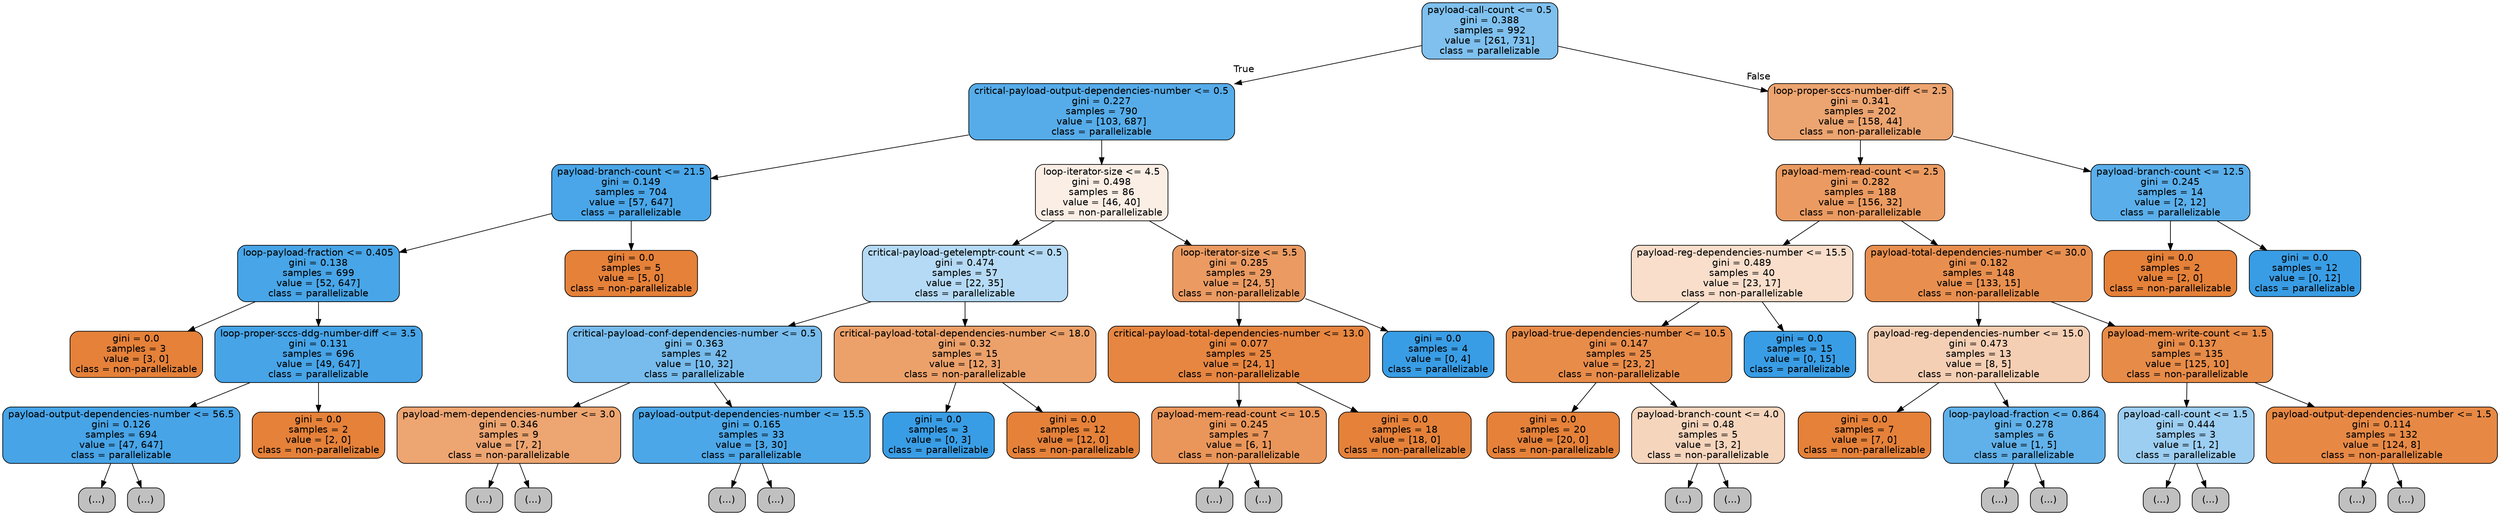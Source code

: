 digraph Tree {
node [shape=box, style="filled, rounded", color="black", fontname=helvetica] ;
edge [fontname=helvetica] ;
0 [label="payload-call-count <= 0.5\ngini = 0.388\nsamples = 992\nvalue = [261, 731]\nclass = parallelizable", fillcolor="#399de5a4"] ;
1 [label="critical-payload-output-dependencies-number <= 0.5\ngini = 0.227\nsamples = 790\nvalue = [103, 687]\nclass = parallelizable", fillcolor="#399de5d9"] ;
0 -> 1 [labeldistance=2.5, labelangle=45, headlabel="True"] ;
2 [label="payload-branch-count <= 21.5\ngini = 0.149\nsamples = 704\nvalue = [57, 647]\nclass = parallelizable", fillcolor="#399de5e9"] ;
1 -> 2 ;
3 [label="loop-payload-fraction <= 0.405\ngini = 0.138\nsamples = 699\nvalue = [52, 647]\nclass = parallelizable", fillcolor="#399de5eb"] ;
2 -> 3 ;
4 [label="gini = 0.0\nsamples = 3\nvalue = [3, 0]\nclass = non-parallelizable", fillcolor="#e58139ff"] ;
3 -> 4 ;
5 [label="loop-proper-sccs-ddg-number-diff <= 3.5\ngini = 0.131\nsamples = 696\nvalue = [49, 647]\nclass = parallelizable", fillcolor="#399de5ec"] ;
3 -> 5 ;
6 [label="payload-output-dependencies-number <= 56.5\ngini = 0.126\nsamples = 694\nvalue = [47, 647]\nclass = parallelizable", fillcolor="#399de5ec"] ;
5 -> 6 ;
7 [label="(...)", fillcolor="#C0C0C0"] ;
6 -> 7 ;
112 [label="(...)", fillcolor="#C0C0C0"] ;
6 -> 112 ;
117 [label="gini = 0.0\nsamples = 2\nvalue = [2, 0]\nclass = non-parallelizable", fillcolor="#e58139ff"] ;
5 -> 117 ;
118 [label="gini = 0.0\nsamples = 5\nvalue = [5, 0]\nclass = non-parallelizable", fillcolor="#e58139ff"] ;
2 -> 118 ;
119 [label="loop-iterator-size <= 4.5\ngini = 0.498\nsamples = 86\nvalue = [46, 40]\nclass = non-parallelizable", fillcolor="#e5813921"] ;
1 -> 119 ;
120 [label="critical-payload-getelemptr-count <= 0.5\ngini = 0.474\nsamples = 57\nvalue = [22, 35]\nclass = parallelizable", fillcolor="#399de55f"] ;
119 -> 120 ;
121 [label="critical-payload-conf-dependencies-number <= 0.5\ngini = 0.363\nsamples = 42\nvalue = [10, 32]\nclass = parallelizable", fillcolor="#399de5af"] ;
120 -> 121 ;
122 [label="payload-mem-dependencies-number <= 3.0\ngini = 0.346\nsamples = 9\nvalue = [7, 2]\nclass = non-parallelizable", fillcolor="#e58139b6"] ;
121 -> 122 ;
123 [label="(...)", fillcolor="#C0C0C0"] ;
122 -> 123 ;
126 [label="(...)", fillcolor="#C0C0C0"] ;
122 -> 126 ;
127 [label="payload-output-dependencies-number <= 15.5\ngini = 0.165\nsamples = 33\nvalue = [3, 30]\nclass = parallelizable", fillcolor="#399de5e6"] ;
121 -> 127 ;
128 [label="(...)", fillcolor="#C0C0C0"] ;
127 -> 128 ;
133 [label="(...)", fillcolor="#C0C0C0"] ;
127 -> 133 ;
134 [label="critical-payload-total-dependencies-number <= 18.0\ngini = 0.32\nsamples = 15\nvalue = [12, 3]\nclass = non-parallelizable", fillcolor="#e58139bf"] ;
120 -> 134 ;
135 [label="gini = 0.0\nsamples = 3\nvalue = [0, 3]\nclass = parallelizable", fillcolor="#399de5ff"] ;
134 -> 135 ;
136 [label="gini = 0.0\nsamples = 12\nvalue = [12, 0]\nclass = non-parallelizable", fillcolor="#e58139ff"] ;
134 -> 136 ;
137 [label="loop-iterator-size <= 5.5\ngini = 0.285\nsamples = 29\nvalue = [24, 5]\nclass = non-parallelizable", fillcolor="#e58139ca"] ;
119 -> 137 ;
138 [label="critical-payload-total-dependencies-number <= 13.0\ngini = 0.077\nsamples = 25\nvalue = [24, 1]\nclass = non-parallelizable", fillcolor="#e58139f4"] ;
137 -> 138 ;
139 [label="payload-mem-read-count <= 10.5\ngini = 0.245\nsamples = 7\nvalue = [6, 1]\nclass = non-parallelizable", fillcolor="#e58139d4"] ;
138 -> 139 ;
140 [label="(...)", fillcolor="#C0C0C0"] ;
139 -> 140 ;
141 [label="(...)", fillcolor="#C0C0C0"] ;
139 -> 141 ;
142 [label="gini = 0.0\nsamples = 18\nvalue = [18, 0]\nclass = non-parallelizable", fillcolor="#e58139ff"] ;
138 -> 142 ;
143 [label="gini = 0.0\nsamples = 4\nvalue = [0, 4]\nclass = parallelizable", fillcolor="#399de5ff"] ;
137 -> 143 ;
144 [label="loop-proper-sccs-number-diff <= 2.5\ngini = 0.341\nsamples = 202\nvalue = [158, 44]\nclass = non-parallelizable", fillcolor="#e58139b8"] ;
0 -> 144 [labeldistance=2.5, labelangle=-45, headlabel="False"] ;
145 [label="payload-mem-read-count <= 2.5\ngini = 0.282\nsamples = 188\nvalue = [156, 32]\nclass = non-parallelizable", fillcolor="#e58139cb"] ;
144 -> 145 ;
146 [label="payload-reg-dependencies-number <= 15.5\ngini = 0.489\nsamples = 40\nvalue = [23, 17]\nclass = non-parallelizable", fillcolor="#e5813943"] ;
145 -> 146 ;
147 [label="payload-true-dependencies-number <= 10.5\ngini = 0.147\nsamples = 25\nvalue = [23, 2]\nclass = non-parallelizable", fillcolor="#e58139e9"] ;
146 -> 147 ;
148 [label="gini = 0.0\nsamples = 20\nvalue = [20, 0]\nclass = non-parallelizable", fillcolor="#e58139ff"] ;
147 -> 148 ;
149 [label="payload-branch-count <= 4.0\ngini = 0.48\nsamples = 5\nvalue = [3, 2]\nclass = non-parallelizable", fillcolor="#e5813955"] ;
147 -> 149 ;
150 [label="(...)", fillcolor="#C0C0C0"] ;
149 -> 150 ;
151 [label="(...)", fillcolor="#C0C0C0"] ;
149 -> 151 ;
152 [label="gini = 0.0\nsamples = 15\nvalue = [0, 15]\nclass = parallelizable", fillcolor="#399de5ff"] ;
146 -> 152 ;
153 [label="payload-total-dependencies-number <= 30.0\ngini = 0.182\nsamples = 148\nvalue = [133, 15]\nclass = non-parallelizable", fillcolor="#e58139e2"] ;
145 -> 153 ;
154 [label="payload-reg-dependencies-number <= 15.0\ngini = 0.473\nsamples = 13\nvalue = [8, 5]\nclass = non-parallelizable", fillcolor="#e5813960"] ;
153 -> 154 ;
155 [label="gini = 0.0\nsamples = 7\nvalue = [7, 0]\nclass = non-parallelizable", fillcolor="#e58139ff"] ;
154 -> 155 ;
156 [label="loop-payload-fraction <= 0.864\ngini = 0.278\nsamples = 6\nvalue = [1, 5]\nclass = parallelizable", fillcolor="#399de5cc"] ;
154 -> 156 ;
157 [label="(...)", fillcolor="#C0C0C0"] ;
156 -> 157 ;
160 [label="(...)", fillcolor="#C0C0C0"] ;
156 -> 160 ;
161 [label="payload-mem-write-count <= 1.5\ngini = 0.137\nsamples = 135\nvalue = [125, 10]\nclass = non-parallelizable", fillcolor="#e58139eb"] ;
153 -> 161 ;
162 [label="payload-call-count <= 1.5\ngini = 0.444\nsamples = 3\nvalue = [1, 2]\nclass = parallelizable", fillcolor="#399de57f"] ;
161 -> 162 ;
163 [label="(...)", fillcolor="#C0C0C0"] ;
162 -> 163 ;
164 [label="(...)", fillcolor="#C0C0C0"] ;
162 -> 164 ;
165 [label="payload-output-dependencies-number <= 1.5\ngini = 0.114\nsamples = 132\nvalue = [124, 8]\nclass = non-parallelizable", fillcolor="#e58139ef"] ;
161 -> 165 ;
166 [label="(...)", fillcolor="#C0C0C0"] ;
165 -> 166 ;
167 [label="(...)", fillcolor="#C0C0C0"] ;
165 -> 167 ;
180 [label="payload-branch-count <= 12.5\ngini = 0.245\nsamples = 14\nvalue = [2, 12]\nclass = parallelizable", fillcolor="#399de5d4"] ;
144 -> 180 ;
181 [label="gini = 0.0\nsamples = 2\nvalue = [2, 0]\nclass = non-parallelizable", fillcolor="#e58139ff"] ;
180 -> 181 ;
182 [label="gini = 0.0\nsamples = 12\nvalue = [0, 12]\nclass = parallelizable", fillcolor="#399de5ff"] ;
180 -> 182 ;
}